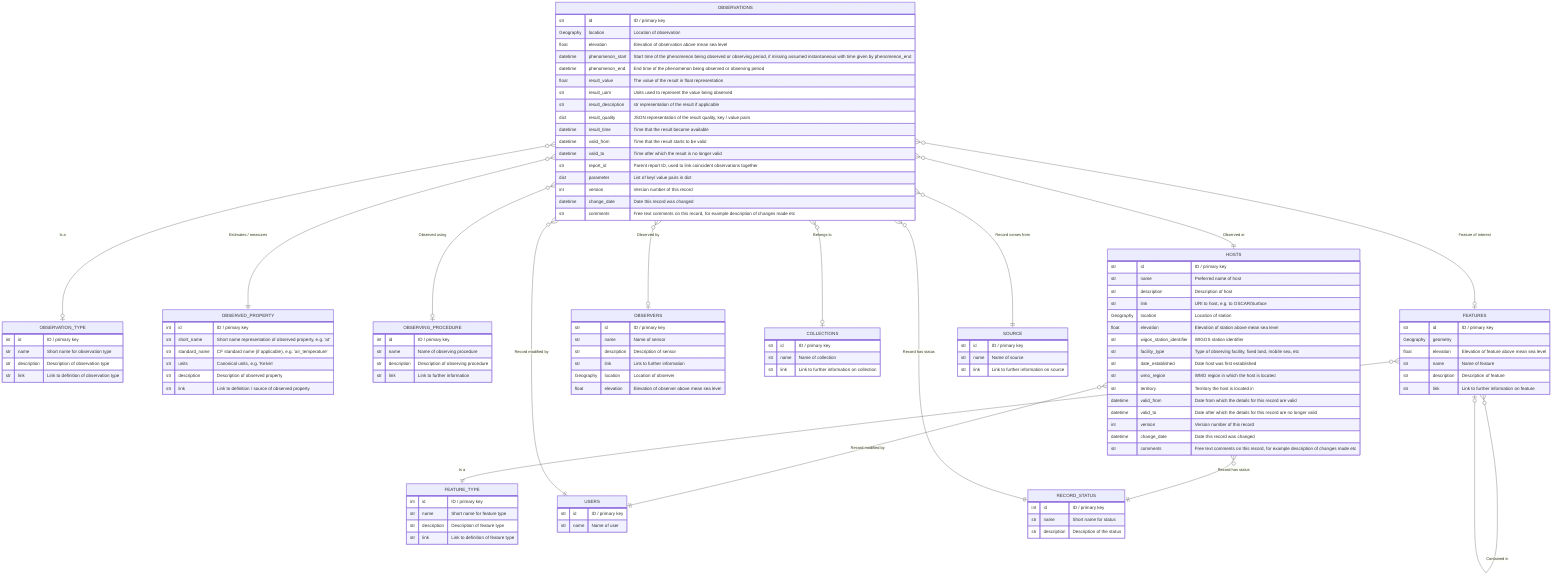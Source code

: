 erDiagram
    OBSERVATION_TYPE{
        int id "ID / primary key"
        str name "Short name for observation type"
        str description "Description of observation type"
        str link "Link to definition of observation type"
    }
    FEATURE_TYPE{
        int id "ID / primary key"
        str name "Short name for feature type"
        str description "Description of feature type"
        str link "Link to definition of feature type"
    }
    USERS{
        str id "ID / primary key"
        str name "Name of user"
    }
    OBSERVED_PROPERTY{
        int id "ID / primary key"
        str short_name "Short name representation of observed property, e.g. 'at'"
        str standard_name "CF standard name (if applicable), e.g. 'air_temperature'"
        str units "Canonical units, e.g. 'Kelvin'"
        str description "Description of observed property"
        str link "Link to definition / source of observed property"
    }
    OBSERVING_PROCEDURE{
        int id "ID / primary key"
        str name "Name of observing procedure"
        str description "Description of observing procedure"
        str link "Link to further information"
    }
    RECORD_STATUS{
        int id "ID / primary key"
        str name "Short name for status"
        str description "Description of the status"
    }
    HOSTS{
        str id "ID / primary key"
        str name "Preferred name of host"
        str description "Description of host"
        str link "URI to host, e.g. to OSCAR/Surface"
        Geography location "Location of station"
        float elevation "Elevation of station above mean sea level"
        str wigos_station_identifier "WIGOS station identifier"
        str facility_type "Type of observing facility, fixed land, mobile sea, etc"
        str date_established "Date host was first established"
        str wmo_region "WMO region in which the host is located"
        str territory "Territory the host is located in"
        datetime valid_from "Date from which the details for this record are valid"
        datetime valid_to "Date after which the details for this record are no longer valid"
        int version "Version number of this record"
        datetime change_date "Date this record was changed"
        str comments "Free text comments on this record, for example description of changes made etc"
    }
    OBSERVERS{
        str id "ID / primary key"
        str name "Name of sensor"
        str description "Description of sensor"
        str link "Link to further information"
        Geography location "Location of observer"
        float elevation "Elevation of observer above mean sea level"
    }
    COLLECTIONS{
        str id "ID / primary key"
        str name "Name of collection"
        str link "Link to further information on collection"
    }
    FEATURES{
        str id "ID / primary key"
        Geography geometry ""
        float elevation "Elevation of feature above mean sea level"
        str name "Name of feature"
        str description "Description of feature"
        str link "Link to further information on feature"
    }
    SOURCE{
        str id "ID / primary key"
        str name "Name of source"
        str link "Link to further information on source"
    }
    OBSERVATIONS{
        str id "ID / primary key"
        Geography location "Location of observation"
        float elevation "Elevation of observation above mean sea level"
        datetime phenomenon_start "Start time of the phenomenon being observed or observing period, if missing assumed instantaneous with time given by phenomenon_end"
        datetime phenomenon_end "End time of the phenomenon being observed or observing period"
        float result_value "The value of the result in float representation"
        str result_uom "Units used to represent the value being observed"
        str result_description "str representation of the result if applicable"
        dict result_quality "JSON representation of the result quality, key / value pairs"
        datetime result_time "Time that the result became available"
        datetime valid_from "Time that the result starts to be valid"
        datetime valid_to "Time after which the result is no longer valid"
        str report_id "Parent report ID, used to link coincident observations together"
        dict parameter "List of key/ value pairs in dict"
        int version "Version number of this record"
        datetime change_date "Date this record was changed"
        str comments "Free text comments on this record, for example description of changes made etc"
    }
    HOSTS }o--||USERS: "Record modified by"
    HOSTS }o--||RECORD_STATUS: "Record has status"
    FEATURES }o--||FEATURE_TYPE: "Is a"
    FEATURES }o--o|FEATURES: "Contained in "
    OBSERVATIONS }o--o|OBSERVATION_TYPE: "Is a"
    OBSERVATIONS }o--||HOSTS: "Observed at"
    OBSERVATIONS }o--o|OBSERVERS: "Observed by"
    OBSERVATIONS }o--||OBSERVED_PROPERTY: "Estimates / measures"
    OBSERVATIONS }o--o|OBSERVING_PROCEDURE: "Observed using"
    OBSERVATIONS }o--o|COLLECTIONS: "Belongs to"
    OBSERVATIONS }o--o|FEATURES: "Feature of interest"
    OBSERVATIONS }o--||USERS: "Record modified by"
    OBSERVATIONS }o--||RECORD_STATUS: "Record has status"
    OBSERVATIONS }o--||SOURCE: "Record comes from"